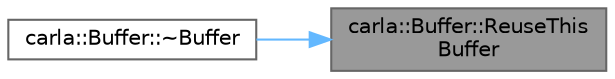 digraph "carla::Buffer::ReuseThisBuffer"
{
 // INTERACTIVE_SVG=YES
 // LATEX_PDF_SIZE
  bgcolor="transparent";
  edge [fontname=Helvetica,fontsize=10,labelfontname=Helvetica,labelfontsize=10];
  node [fontname=Helvetica,fontsize=10,shape=box,height=0.2,width=0.4];
  rankdir="RL";
  Node1 [id="Node000001",label="carla::Buffer::ReuseThis\lBuffer",height=0.2,width=0.4,color="gray40", fillcolor="grey60", style="filled", fontcolor="black",tooltip=" "];
  Node1 -> Node2 [id="edge1_Node000001_Node000002",dir="back",color="steelblue1",style="solid",tooltip=" "];
  Node2 [id="Node000002",label="carla::Buffer::~Buffer",height=0.2,width=0.4,color="grey40", fillcolor="white", style="filled",URL="$d0/d0a/classcarla_1_1Buffer.html#aa830b289d8c53ba99559b62149f17ce9",tooltip=" "];
}
